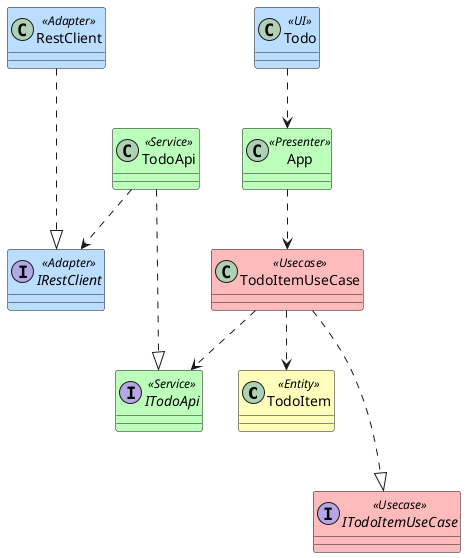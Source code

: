 @startuml

skinparam class {
  BackgroundColor<<UI>> #bbddff
  BackgroundColor<<Service>> #bbffbb
  BackgroundColor<<Presenter>> #bbffbb
  BackgroundColor<<Adapter>> #bbddff
  BackgroundColor<<Usecase>> #ffbbbb
  BackgroundColor<<Entity>> #ffffbb
}

class TodoItem <<Entity>> {
}

interface ITodoItemUseCase <<Usecase>> {
}

class TodoItemUseCase <<Usecase>> {
}

class App<<Presenter>> {
}

class Todo<<UI>> {
}

interface IRestClient <<Adapter>> {
}

class RestClient <<Adapter>> {
}

interface ITodoApi <<Service>> {
}

class TodoApi <<Service>> {
}

TodoItemUseCase ...|> ITodoItemUseCase
RestClient ...|> IRestClient
TodoApi ...|> ITodoApi

TodoItemUseCase ..>  TodoItem
TodoApi ..>  IRestClient
TodoItemUseCase ..> ITodoApi
App ..> TodoItemUseCase
Todo ..> App

@enduml
